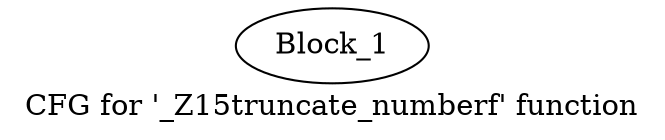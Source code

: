 digraph "CFG for '_Z15truncate_numberf' function" {
	label="CFG for '_Z15truncate_numberf' function";

	block_1 [label="Block_1"];
}
